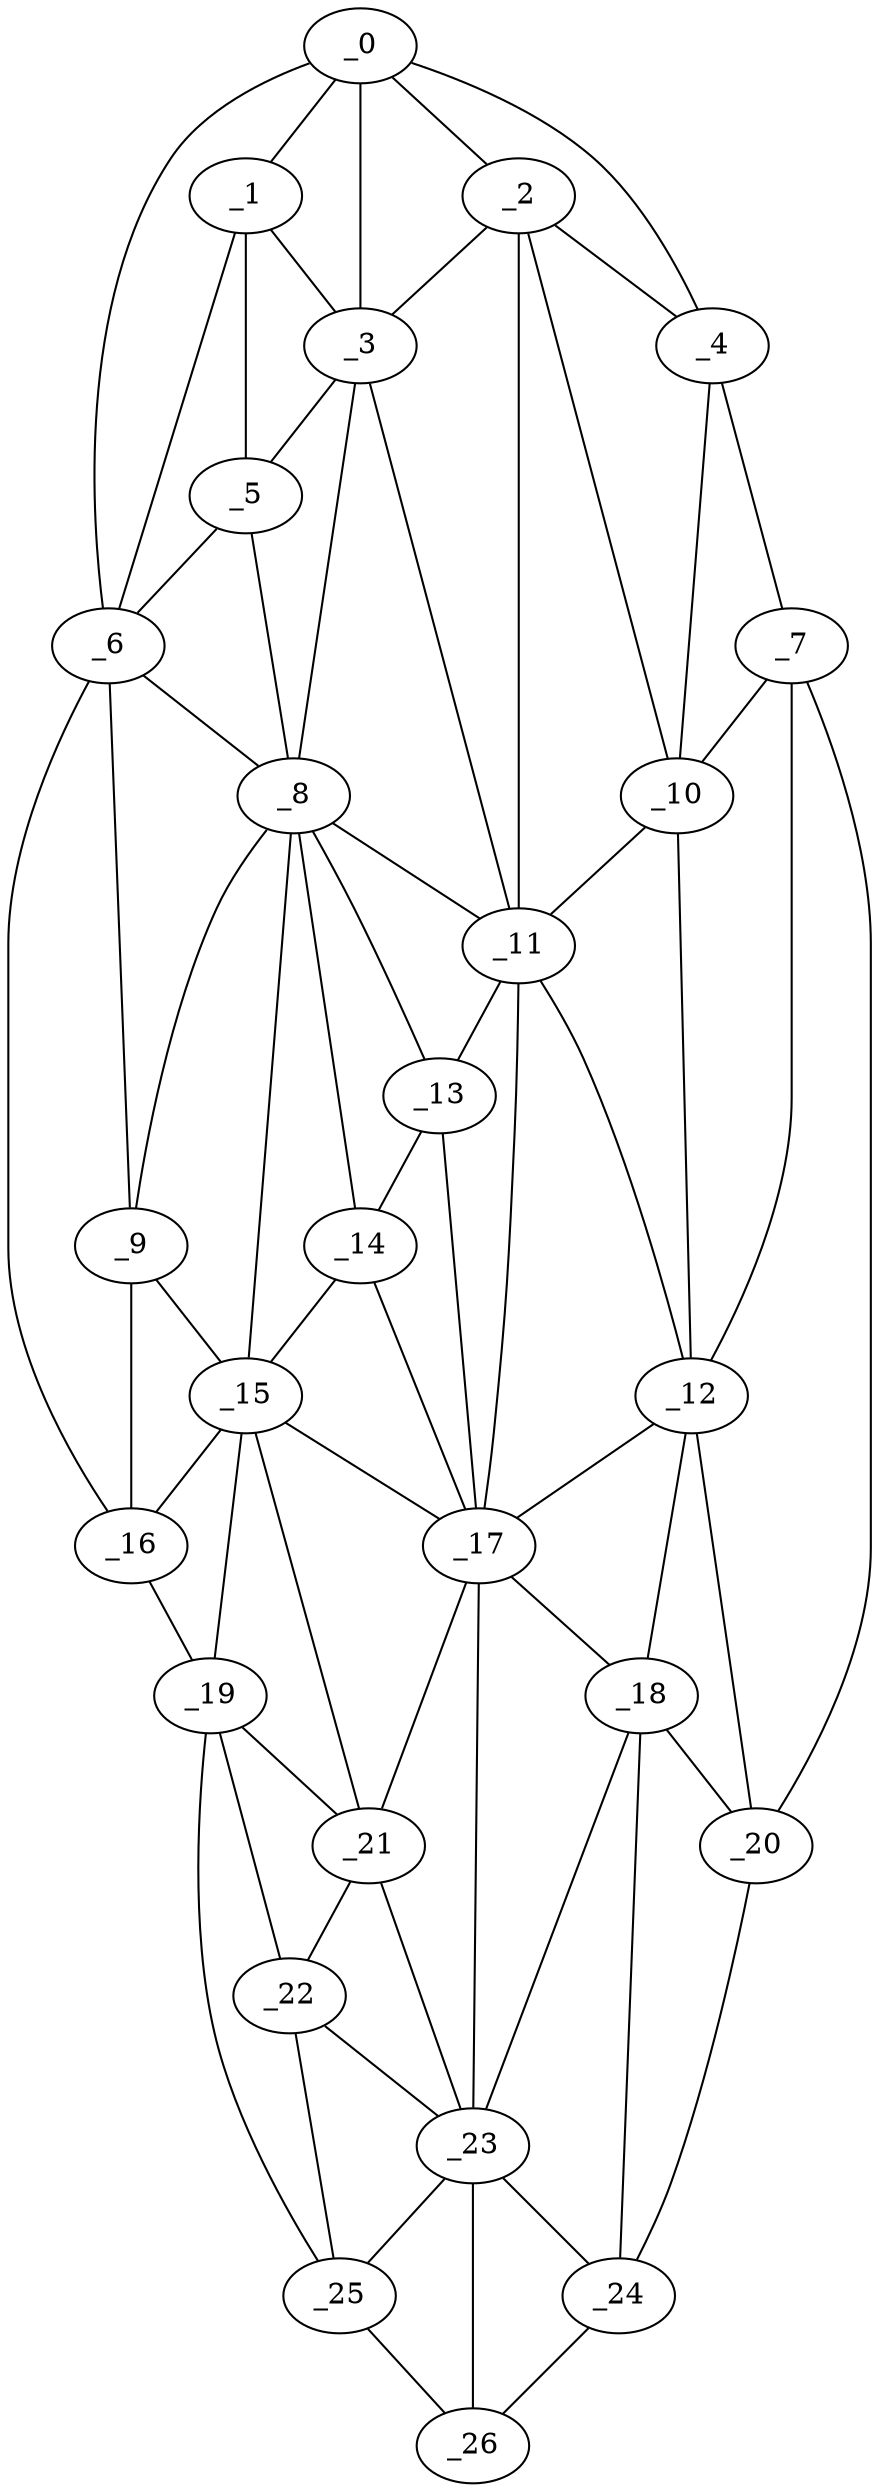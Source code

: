 graph "obj3__120.gxl" {
	_0	 [x=5,
		y=68];
	_1	 [x=13,
		y=59];
	_0 -- _1	 [valence=1];
	_2	 [x=14,
		y=72];
	_0 -- _2	 [valence=1];
	_3	 [x=16,
		y=65];
	_0 -- _3	 [valence=2];
	_4	 [x=21,
		y=97];
	_0 -- _4	 [valence=1];
	_6	 [x=25,
		y=29];
	_0 -- _6	 [valence=1];
	_1 -- _3	 [valence=1];
	_5	 [x=24,
		y=40];
	_1 -- _5	 [valence=2];
	_1 -- _6	 [valence=2];
	_2 -- _3	 [valence=1];
	_2 -- _4	 [valence=1];
	_10	 [x=40,
		y=78];
	_2 -- _10	 [valence=2];
	_11	 [x=41,
		y=74];
	_2 -- _11	 [valence=2];
	_3 -- _5	 [valence=2];
	_8	 [x=36,
		y=40];
	_3 -- _8	 [valence=2];
	_3 -- _11	 [valence=2];
	_7	 [x=31,
		y=100];
	_4 -- _7	 [valence=1];
	_4 -- _10	 [valence=2];
	_5 -- _6	 [valence=2];
	_5 -- _8	 [valence=2];
	_6 -- _8	 [valence=1];
	_9	 [x=40,
		y=29];
	_6 -- _9	 [valence=2];
	_16	 [x=62,
		y=21];
	_6 -- _16	 [valence=1];
	_7 -- _10	 [valence=1];
	_12	 [x=46,
		y=90];
	_7 -- _12	 [valence=2];
	_20	 [x=103,
		y=86];
	_7 -- _20	 [valence=1];
	_8 -- _9	 [valence=2];
	_8 -- _11	 [valence=2];
	_13	 [x=51,
		y=55];
	_8 -- _13	 [valence=2];
	_14	 [x=53,
		y=51];
	_8 -- _14	 [valence=1];
	_15	 [x=57,
		y=46];
	_8 -- _15	 [valence=2];
	_9 -- _15	 [valence=1];
	_9 -- _16	 [valence=1];
	_10 -- _11	 [valence=1];
	_10 -- _12	 [valence=1];
	_11 -- _12	 [valence=2];
	_11 -- _13	 [valence=1];
	_17	 [x=87,
		y=76];
	_11 -- _17	 [valence=1];
	_12 -- _17	 [valence=2];
	_18	 [x=98,
		y=82];
	_12 -- _18	 [valence=2];
	_12 -- _20	 [valence=1];
	_13 -- _14	 [valence=1];
	_13 -- _17	 [valence=2];
	_14 -- _15	 [valence=2];
	_14 -- _17	 [valence=2];
	_15 -- _16	 [valence=2];
	_15 -- _17	 [valence=1];
	_19	 [x=100,
		y=28];
	_15 -- _19	 [valence=2];
	_21	 [x=104,
		y=34];
	_15 -- _21	 [valence=1];
	_16 -- _19	 [valence=1];
	_17 -- _18	 [valence=2];
	_17 -- _21	 [valence=2];
	_23	 [x=117,
		y=58];
	_17 -- _23	 [valence=2];
	_18 -- _20	 [valence=2];
	_18 -- _23	 [valence=2];
	_24	 [x=120,
		y=64];
	_18 -- _24	 [valence=1];
	_19 -- _21	 [valence=1];
	_22	 [x=116,
		y=40];
	_19 -- _22	 [valence=2];
	_25	 [x=126,
		y=47];
	_19 -- _25	 [valence=1];
	_20 -- _24	 [valence=1];
	_21 -- _22	 [valence=2];
	_21 -- _23	 [valence=1];
	_22 -- _23	 [valence=2];
	_22 -- _25	 [valence=2];
	_23 -- _24	 [valence=2];
	_23 -- _25	 [valence=2];
	_26	 [x=126,
		y=55];
	_23 -- _26	 [valence=2];
	_24 -- _26	 [valence=1];
	_25 -- _26	 [valence=1];
}
